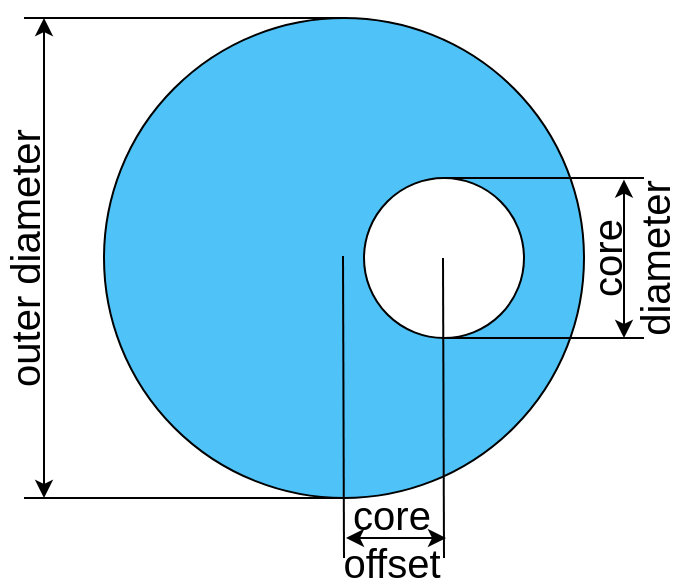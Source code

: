 <mxfile version="12.5.5" type="device"><diagram id="WZLUJXY8dqHH9hO5UXZY" name="Page-1"><mxGraphModel dx="714" dy="381" grid="1" gridSize="10" guides="1" tooltips="1" connect="1" arrows="1" fold="1" page="1" pageScale="1" pageWidth="827" pageHeight="1169" math="0" shadow="0"><root><mxCell id="0"/><mxCell id="1" parent="0"/><mxCell id="ImRINvRGXUzBtlElte3S-1" value="" style="ellipse;whiteSpace=wrap;html=1;aspect=fixed;fillColor=#4FC3F7;" vertex="1" parent="1"><mxGeometry x="160" y="120" width="240" height="240" as="geometry"/></mxCell><mxCell id="ImRINvRGXUzBtlElte3S-2" value="" style="ellipse;whiteSpace=wrap;html=1;aspect=fixed;fillColor=#FFFFFF;" vertex="1" parent="1"><mxGeometry x="290" y="200" width="80" height="80" as="geometry"/></mxCell><mxCell id="ImRINvRGXUzBtlElte3S-3" value="" style="endArrow=none;html=1;" edge="1" parent="1"><mxGeometry width="50" height="50" relative="1" as="geometry"><mxPoint x="280" y="390" as="sourcePoint"/><mxPoint x="279.5" y="239" as="targetPoint"/></mxGeometry></mxCell><mxCell id="ImRINvRGXUzBtlElte3S-4" value="" style="endArrow=none;html=1;" edge="1" parent="1"><mxGeometry width="50" height="50" relative="1" as="geometry"><mxPoint x="330" y="390" as="sourcePoint"/><mxPoint x="329.5" y="240" as="targetPoint"/></mxGeometry></mxCell><mxCell id="ImRINvRGXUzBtlElte3S-5" value="" style="endArrow=none;html=1;" edge="1" parent="1"><mxGeometry width="50" height="50" relative="1" as="geometry"><mxPoint x="330" y="280" as="sourcePoint"/><mxPoint x="430" y="280" as="targetPoint"/></mxGeometry></mxCell><mxCell id="ImRINvRGXUzBtlElte3S-6" value="" style="endArrow=none;html=1;" edge="1" parent="1"><mxGeometry width="50" height="50" relative="1" as="geometry"><mxPoint x="330" y="200" as="sourcePoint"/><mxPoint x="430" y="200" as="targetPoint"/></mxGeometry></mxCell><mxCell id="ImRINvRGXUzBtlElte3S-8" value="" style="endArrow=none;html=1;" edge="1" parent="1"><mxGeometry width="50" height="50" relative="1" as="geometry"><mxPoint x="120" y="120" as="sourcePoint"/><mxPoint x="280" y="120" as="targetPoint"/></mxGeometry></mxCell><mxCell id="ImRINvRGXUzBtlElte3S-9" value="" style="endArrow=none;html=1;" edge="1" parent="1"><mxGeometry width="50" height="50" relative="1" as="geometry"><mxPoint x="120" y="360" as="sourcePoint"/><mxPoint x="280" y="360.0" as="targetPoint"/></mxGeometry></mxCell><mxCell id="ImRINvRGXUzBtlElte3S-10" value="" style="endArrow=classic;startArrow=classic;html=1;" edge="1" parent="1"><mxGeometry width="50" height="50" relative="1" as="geometry"><mxPoint x="130" y="360" as="sourcePoint"/><mxPoint x="130" y="120" as="targetPoint"/></mxGeometry></mxCell><mxCell id="ImRINvRGXUzBtlElte3S-11" value="" style="endArrow=classic;startArrow=classic;html=1;" edge="1" parent="1"><mxGeometry width="50" height="50" relative="1" as="geometry"><mxPoint x="420" y="280" as="sourcePoint"/><mxPoint x="420" y="200.8" as="targetPoint"/></mxGeometry></mxCell><mxCell id="ImRINvRGXUzBtlElte3S-12" value="" style="endArrow=classic;startArrow=classic;html=1;" edge="1" parent="1"><mxGeometry width="50" height="50" relative="1" as="geometry"><mxPoint x="281" y="380" as="sourcePoint"/><mxPoint x="331" y="380" as="targetPoint"/></mxGeometry></mxCell><mxCell id="ImRINvRGXUzBtlElte3S-13" value="&lt;font style=&quot;font-size: 20px&quot;&gt;outer diameter&lt;/font&gt;" style="text;html=1;strokeColor=none;fillColor=none;align=center;verticalAlign=middle;whiteSpace=wrap;rounded=0;rotation=-90;" vertex="1" parent="1"><mxGeometry x="40" y="230" width="160" height="20" as="geometry"/></mxCell><mxCell id="ImRINvRGXUzBtlElte3S-14" value="&lt;font style=&quot;font-size: 20px&quot;&gt;core diameter&lt;/font&gt;" style="text;html=1;strokeColor=none;fillColor=none;align=center;verticalAlign=middle;whiteSpace=wrap;rounded=0;rotation=-90;" vertex="1" parent="1"><mxGeometry x="373" y="230" width="100" height="20" as="geometry"/></mxCell><mxCell id="ImRINvRGXUzBtlElte3S-15" value="&lt;font style=&quot;font-size: 20px&quot;&gt;core offset&lt;/font&gt;" style="text;html=1;strokeColor=none;fillColor=none;align=center;verticalAlign=middle;whiteSpace=wrap;rounded=0;rotation=0;" vertex="1" parent="1"><mxGeometry x="279" y="370" width="50" height="20" as="geometry"/></mxCell></root></mxGraphModel></diagram></mxfile>